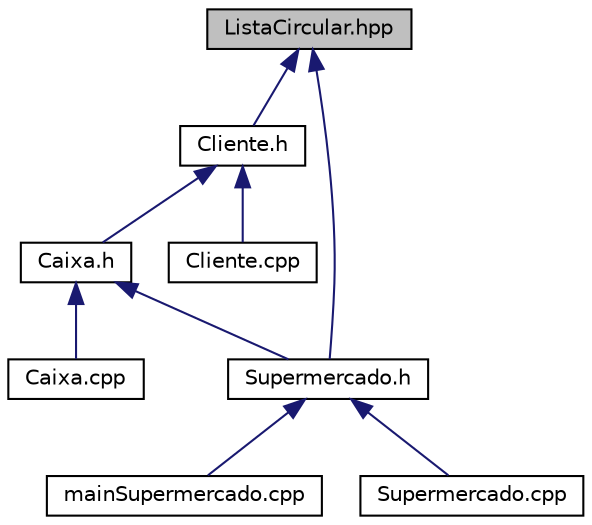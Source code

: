 digraph "ListaCircular.hpp"
{
  edge [fontname="Helvetica",fontsize="10",labelfontname="Helvetica",labelfontsize="10"];
  node [fontname="Helvetica",fontsize="10",shape=record];
  Node1 [label="ListaCircular.hpp",height=0.2,width=0.4,color="black", fillcolor="grey75", style="filled" fontcolor="black"];
  Node1 -> Node2 [dir="back",color="midnightblue",fontsize="10",style="solid",fontname="Helvetica"];
  Node2 [label="Cliente.h",height=0.2,width=0.4,color="black", fillcolor="white", style="filled",URL="$_cliente_8h.html"];
  Node2 -> Node3 [dir="back",color="midnightblue",fontsize="10",style="solid",fontname="Helvetica"];
  Node3 [label="Caixa.h",height=0.2,width=0.4,color="black", fillcolor="white", style="filled",URL="$_caixa_8h.html"];
  Node3 -> Node4 [dir="back",color="midnightblue",fontsize="10",style="solid",fontname="Helvetica"];
  Node4 [label="Caixa.cpp",height=0.2,width=0.4,color="black", fillcolor="white", style="filled",URL="$_caixa_8cpp.html"];
  Node3 -> Node5 [dir="back",color="midnightblue",fontsize="10",style="solid",fontname="Helvetica"];
  Node5 [label="Supermercado.h",height=0.2,width=0.4,color="black", fillcolor="white", style="filled",URL="$_supermercado_8h.html"];
  Node5 -> Node6 [dir="back",color="midnightblue",fontsize="10",style="solid",fontname="Helvetica"];
  Node6 [label="mainSupermercado.cpp",height=0.2,width=0.4,color="black", fillcolor="white", style="filled",URL="$main_supermercado_8cpp.html"];
  Node5 -> Node7 [dir="back",color="midnightblue",fontsize="10",style="solid",fontname="Helvetica"];
  Node7 [label="Supermercado.cpp",height=0.2,width=0.4,color="black", fillcolor="white", style="filled",URL="$_supermercado_8cpp.html"];
  Node2 -> Node8 [dir="back",color="midnightblue",fontsize="10",style="solid",fontname="Helvetica"];
  Node8 [label="Cliente.cpp",height=0.2,width=0.4,color="black", fillcolor="white", style="filled",URL="$_cliente_8cpp.html"];
  Node1 -> Node5 [dir="back",color="midnightblue",fontsize="10",style="solid",fontname="Helvetica"];
}
